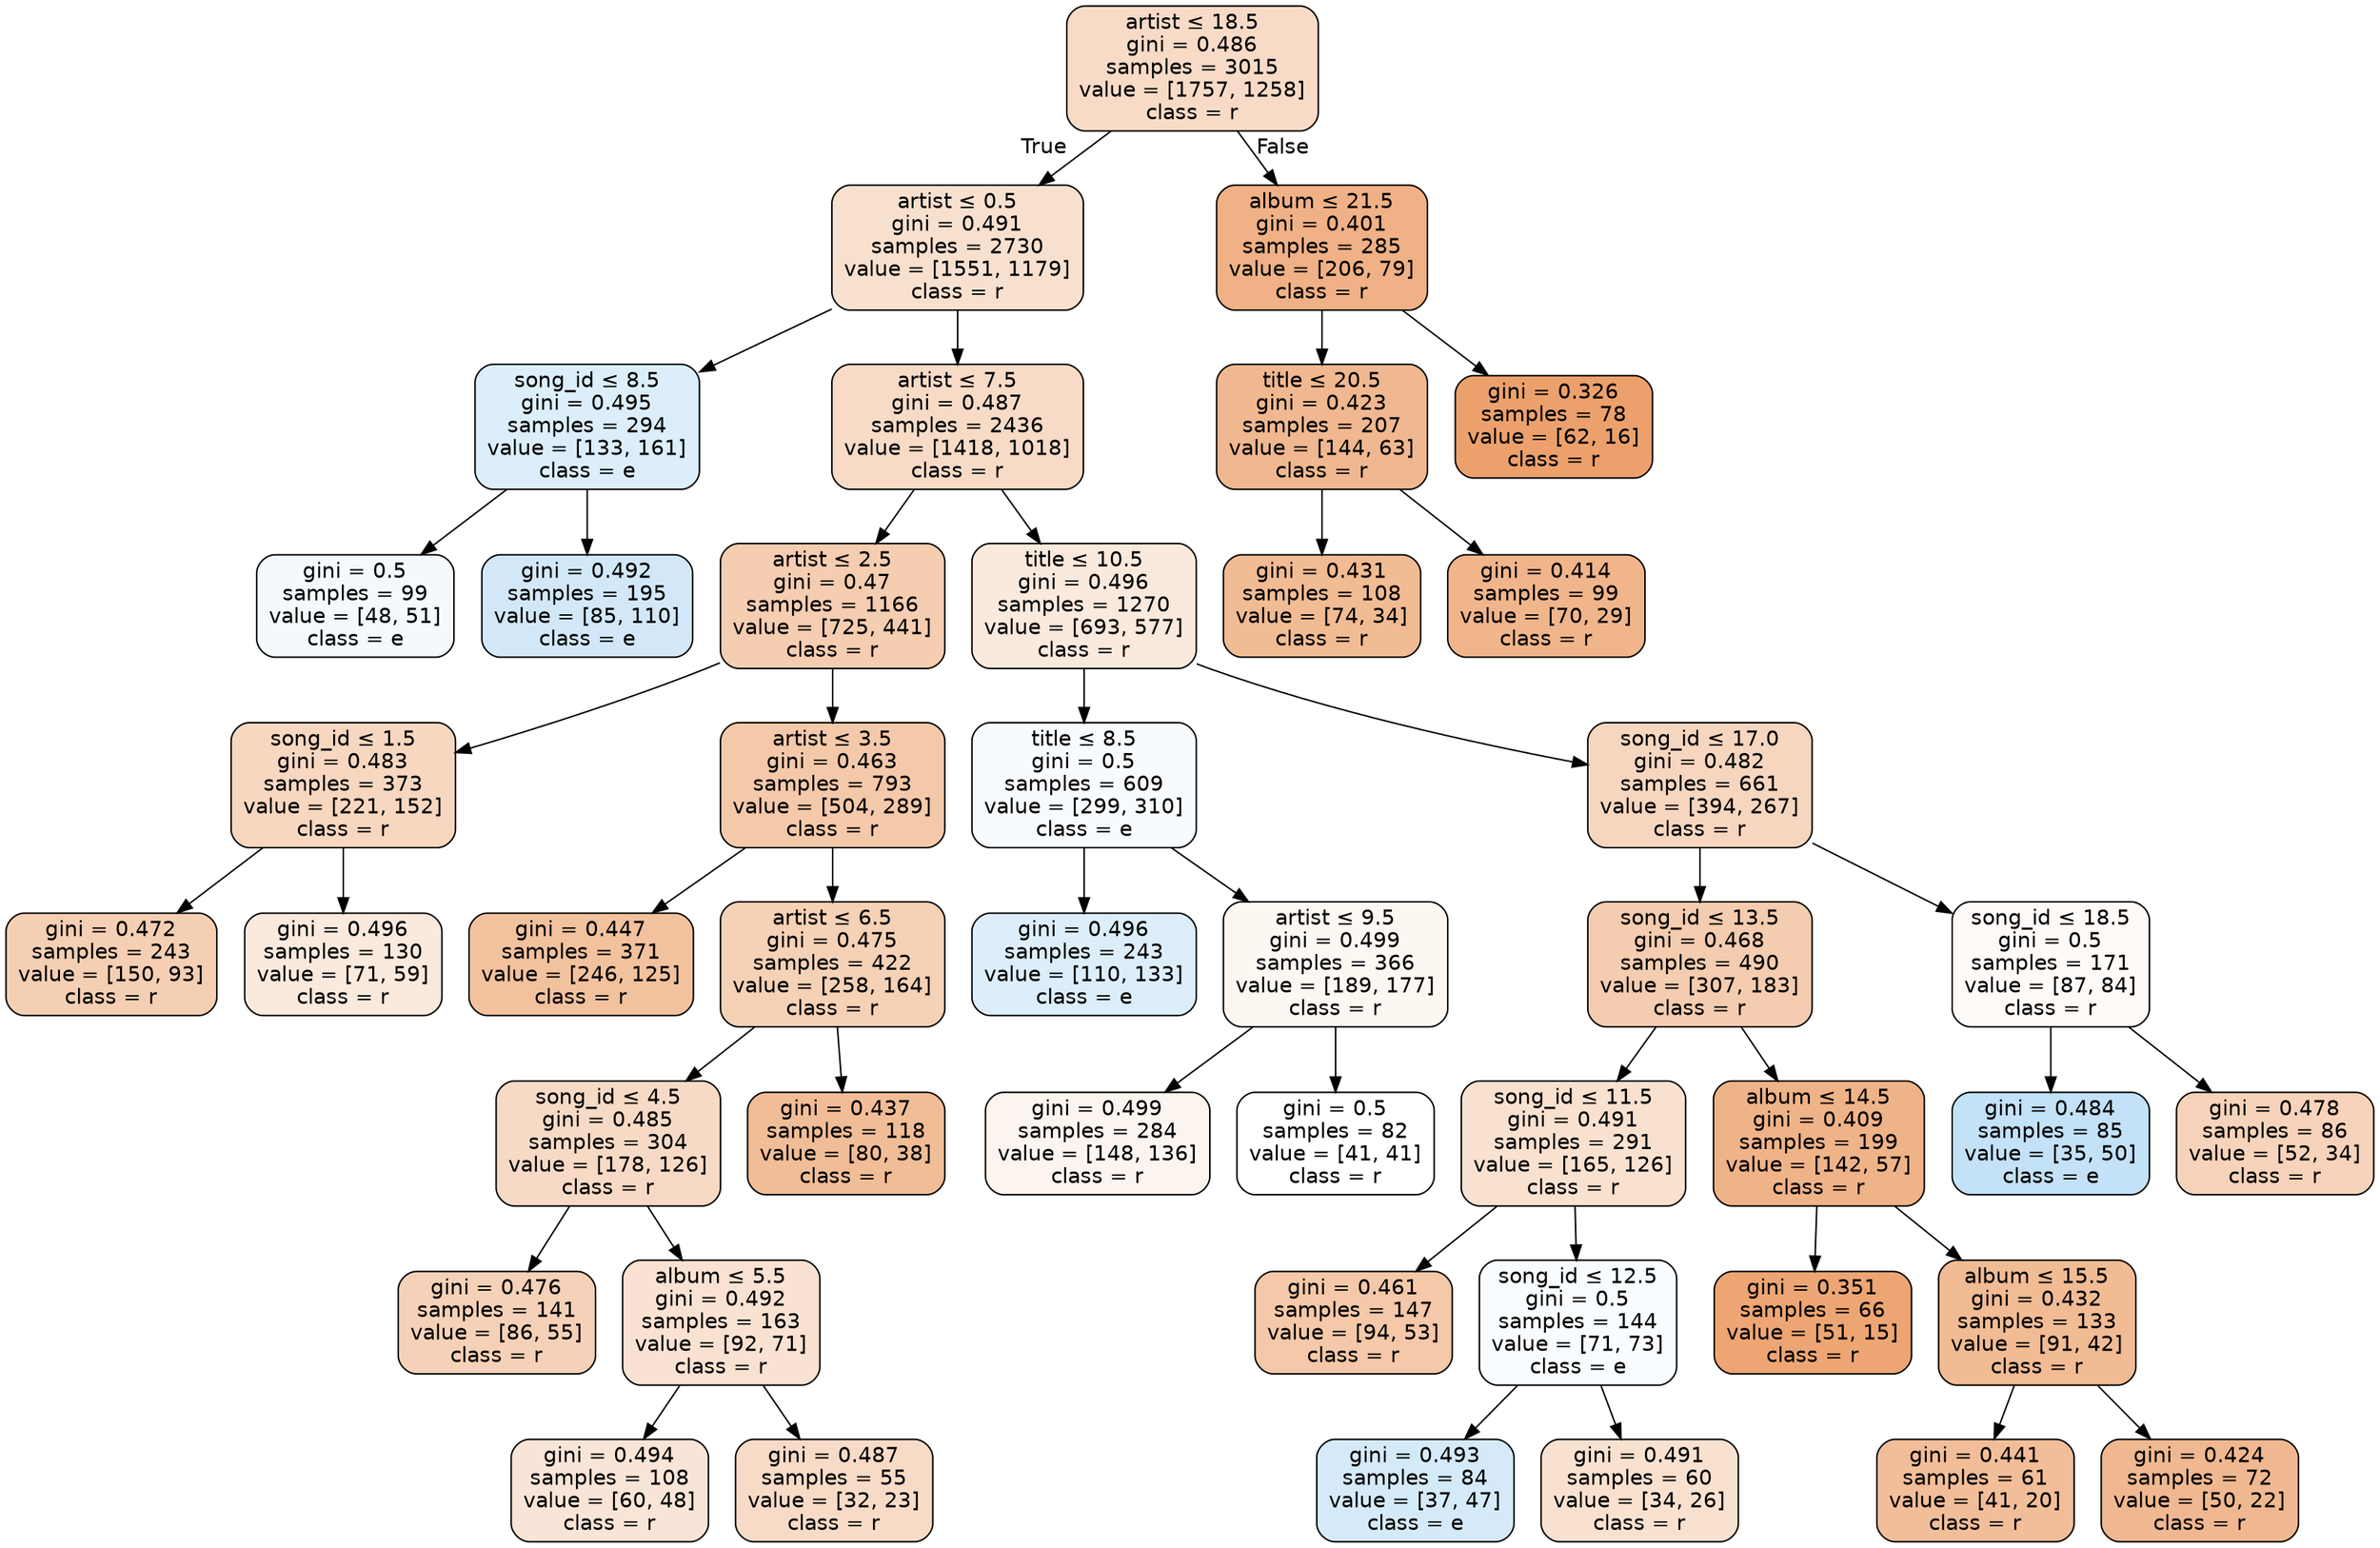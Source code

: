 digraph Tree {
node [shape=box, style="filled, rounded", color="black", fontname=helvetica] ;
edge [fontname=helvetica] ;
0 [label=<artist &le; 18.5<br/>gini = 0.486<br/>samples = 3015<br/>value = [1757, 1258]<br/>class = r>, fillcolor="#e5813948"] ;
1 [label=<artist &le; 0.5<br/>gini = 0.491<br/>samples = 2730<br/>value = [1551, 1179]<br/>class = r>, fillcolor="#e581393d"] ;
0 -> 1 [labeldistance=2.5, labelangle=45, headlabel="True"] ;
2 [label=<song_id &le; 8.5<br/>gini = 0.495<br/>samples = 294<br/>value = [133, 161]<br/>class = e>, fillcolor="#399de52c"] ;
1 -> 2 ;
3 [label=<gini = 0.5<br/>samples = 99<br/>value = [48, 51]<br/>class = e>, fillcolor="#399de50f"] ;
2 -> 3 ;
4 [label=<gini = 0.492<br/>samples = 195<br/>value = [85, 110]<br/>class = e>, fillcolor="#399de53a"] ;
2 -> 4 ;
5 [label=<artist &le; 7.5<br/>gini = 0.487<br/>samples = 2436<br/>value = [1418, 1018]<br/>class = r>, fillcolor="#e5813948"] ;
1 -> 5 ;
6 [label=<artist &le; 2.5<br/>gini = 0.47<br/>samples = 1166<br/>value = [725, 441]<br/>class = r>, fillcolor="#e5813964"] ;
5 -> 6 ;
7 [label=<song_id &le; 1.5<br/>gini = 0.483<br/>samples = 373<br/>value = [221, 152]<br/>class = r>, fillcolor="#e5813950"] ;
6 -> 7 ;
8 [label=<gini = 0.472<br/>samples = 243<br/>value = [150, 93]<br/>class = r>, fillcolor="#e5813961"] ;
7 -> 8 ;
9 [label=<gini = 0.496<br/>samples = 130<br/>value = [71, 59]<br/>class = r>, fillcolor="#e581392b"] ;
7 -> 9 ;
10 [label=<artist &le; 3.5<br/>gini = 0.463<br/>samples = 793<br/>value = [504, 289]<br/>class = r>, fillcolor="#e581396d"] ;
6 -> 10 ;
11 [label=<gini = 0.447<br/>samples = 371<br/>value = [246, 125]<br/>class = r>, fillcolor="#e581397d"] ;
10 -> 11 ;
12 [label=<artist &le; 6.5<br/>gini = 0.475<br/>samples = 422<br/>value = [258, 164]<br/>class = r>, fillcolor="#e581395d"] ;
10 -> 12 ;
13 [label=<song_id &le; 4.5<br/>gini = 0.485<br/>samples = 304<br/>value = [178, 126]<br/>class = r>, fillcolor="#e581394a"] ;
12 -> 13 ;
14 [label=<gini = 0.476<br/>samples = 141<br/>value = [86, 55]<br/>class = r>, fillcolor="#e581395c"] ;
13 -> 14 ;
15 [label=<album &le; 5.5<br/>gini = 0.492<br/>samples = 163<br/>value = [92, 71]<br/>class = r>, fillcolor="#e581393a"] ;
13 -> 15 ;
16 [label=<gini = 0.494<br/>samples = 108<br/>value = [60, 48]<br/>class = r>, fillcolor="#e5813933"] ;
15 -> 16 ;
17 [label=<gini = 0.487<br/>samples = 55<br/>value = [32, 23]<br/>class = r>, fillcolor="#e5813948"] ;
15 -> 17 ;
18 [label=<gini = 0.437<br/>samples = 118<br/>value = [80, 38]<br/>class = r>, fillcolor="#e5813986"] ;
12 -> 18 ;
19 [label=<title &le; 10.5<br/>gini = 0.496<br/>samples = 1270<br/>value = [693, 577]<br/>class = r>, fillcolor="#e581392b"] ;
5 -> 19 ;
20 [label=<title &le; 8.5<br/>gini = 0.5<br/>samples = 609<br/>value = [299, 310]<br/>class = e>, fillcolor="#399de509"] ;
19 -> 20 ;
21 [label=<gini = 0.496<br/>samples = 243<br/>value = [110, 133]<br/>class = e>, fillcolor="#399de52c"] ;
20 -> 21 ;
22 [label=<artist &le; 9.5<br/>gini = 0.499<br/>samples = 366<br/>value = [189, 177]<br/>class = r>, fillcolor="#e5813910"] ;
20 -> 22 ;
23 [label=<gini = 0.499<br/>samples = 284<br/>value = [148, 136]<br/>class = r>, fillcolor="#e5813915"] ;
22 -> 23 ;
24 [label=<gini = 0.5<br/>samples = 82<br/>value = [41, 41]<br/>class = r>, fillcolor="#e5813900"] ;
22 -> 24 ;
25 [label=<song_id &le; 17.0<br/>gini = 0.482<br/>samples = 661<br/>value = [394, 267]<br/>class = r>, fillcolor="#e5813952"] ;
19 -> 25 ;
26 [label=<song_id &le; 13.5<br/>gini = 0.468<br/>samples = 490<br/>value = [307, 183]<br/>class = r>, fillcolor="#e5813967"] ;
25 -> 26 ;
27 [label=<song_id &le; 11.5<br/>gini = 0.491<br/>samples = 291<br/>value = [165, 126]<br/>class = r>, fillcolor="#e581393c"] ;
26 -> 27 ;
28 [label=<gini = 0.461<br/>samples = 147<br/>value = [94, 53]<br/>class = r>, fillcolor="#e581396f"] ;
27 -> 28 ;
29 [label=<song_id &le; 12.5<br/>gini = 0.5<br/>samples = 144<br/>value = [71, 73]<br/>class = e>, fillcolor="#399de507"] ;
27 -> 29 ;
30 [label=<gini = 0.493<br/>samples = 84<br/>value = [37, 47]<br/>class = e>, fillcolor="#399de536"] ;
29 -> 30 ;
31 [label=<gini = 0.491<br/>samples = 60<br/>value = [34, 26]<br/>class = r>, fillcolor="#e581393c"] ;
29 -> 31 ;
32 [label=<album &le; 14.5<br/>gini = 0.409<br/>samples = 199<br/>value = [142, 57]<br/>class = r>, fillcolor="#e5813999"] ;
26 -> 32 ;
33 [label=<gini = 0.351<br/>samples = 66<br/>value = [51, 15]<br/>class = r>, fillcolor="#e58139b4"] ;
32 -> 33 ;
34 [label=<album &le; 15.5<br/>gini = 0.432<br/>samples = 133<br/>value = [91, 42]<br/>class = r>, fillcolor="#e5813989"] ;
32 -> 34 ;
35 [label=<gini = 0.441<br/>samples = 61<br/>value = [41, 20]<br/>class = r>, fillcolor="#e5813983"] ;
34 -> 35 ;
36 [label=<gini = 0.424<br/>samples = 72<br/>value = [50, 22]<br/>class = r>, fillcolor="#e581398f"] ;
34 -> 36 ;
37 [label=<song_id &le; 18.5<br/>gini = 0.5<br/>samples = 171<br/>value = [87, 84]<br/>class = r>, fillcolor="#e5813909"] ;
25 -> 37 ;
38 [label=<gini = 0.484<br/>samples = 85<br/>value = [35, 50]<br/>class = e>, fillcolor="#399de54d"] ;
37 -> 38 ;
39 [label=<gini = 0.478<br/>samples = 86<br/>value = [52, 34]<br/>class = r>, fillcolor="#e5813958"] ;
37 -> 39 ;
40 [label=<album &le; 21.5<br/>gini = 0.401<br/>samples = 285<br/>value = [206, 79]<br/>class = r>, fillcolor="#e581399d"] ;
0 -> 40 [labeldistance=2.5, labelangle=-45, headlabel="False"] ;
41 [label=<title &le; 20.5<br/>gini = 0.423<br/>samples = 207<br/>value = [144, 63]<br/>class = r>, fillcolor="#e581398f"] ;
40 -> 41 ;
42 [label=<gini = 0.431<br/>samples = 108<br/>value = [74, 34]<br/>class = r>, fillcolor="#e581398a"] ;
41 -> 42 ;
43 [label=<gini = 0.414<br/>samples = 99<br/>value = [70, 29]<br/>class = r>, fillcolor="#e5813995"] ;
41 -> 43 ;
44 [label=<gini = 0.326<br/>samples = 78<br/>value = [62, 16]<br/>class = r>, fillcolor="#e58139bd"] ;
40 -> 44 ;
}
